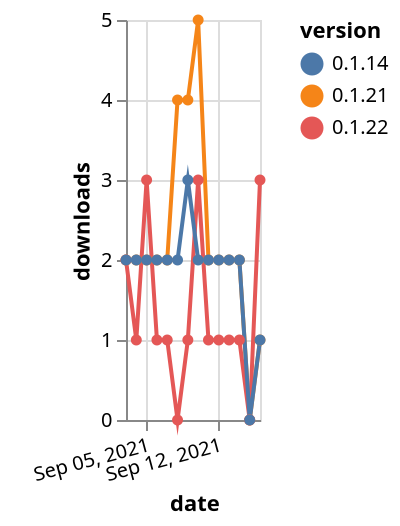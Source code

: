 {"$schema": "https://vega.github.io/schema/vega-lite/v5.json", "description": "A simple bar chart with embedded data.", "data": {"values": [{"date": "2021-09-03", "total": 2768, "delta": 2, "version": "0.1.21"}, {"date": "2021-09-04", "total": 2770, "delta": 2, "version": "0.1.21"}, {"date": "2021-09-05", "total": 2772, "delta": 2, "version": "0.1.21"}, {"date": "2021-09-06", "total": 2774, "delta": 2, "version": "0.1.21"}, {"date": "2021-09-07", "total": 2776, "delta": 2, "version": "0.1.21"}, {"date": "2021-09-08", "total": 2780, "delta": 4, "version": "0.1.21"}, {"date": "2021-09-09", "total": 2784, "delta": 4, "version": "0.1.21"}, {"date": "2021-09-10", "total": 2789, "delta": 5, "version": "0.1.21"}, {"date": "2021-09-11", "total": 2791, "delta": 2, "version": "0.1.21"}, {"date": "2021-09-12", "total": 2793, "delta": 2, "version": "0.1.21"}, {"date": "2021-09-13", "total": 2795, "delta": 2, "version": "0.1.21"}, {"date": "2021-09-14", "total": 2797, "delta": 2, "version": "0.1.21"}, {"date": "2021-09-15", "total": 2797, "delta": 0, "version": "0.1.21"}, {"date": "2021-09-16", "total": 2798, "delta": 1, "version": "0.1.21"}, {"date": "2021-09-03", "total": 163, "delta": 2, "version": "0.1.22"}, {"date": "2021-09-04", "total": 164, "delta": 1, "version": "0.1.22"}, {"date": "2021-09-05", "total": 167, "delta": 3, "version": "0.1.22"}, {"date": "2021-09-06", "total": 168, "delta": 1, "version": "0.1.22"}, {"date": "2021-09-07", "total": 169, "delta": 1, "version": "0.1.22"}, {"date": "2021-09-08", "total": 169, "delta": 0, "version": "0.1.22"}, {"date": "2021-09-09", "total": 170, "delta": 1, "version": "0.1.22"}, {"date": "2021-09-10", "total": 173, "delta": 3, "version": "0.1.22"}, {"date": "2021-09-11", "total": 174, "delta": 1, "version": "0.1.22"}, {"date": "2021-09-12", "total": 175, "delta": 1, "version": "0.1.22"}, {"date": "2021-09-13", "total": 176, "delta": 1, "version": "0.1.22"}, {"date": "2021-09-14", "total": 177, "delta": 1, "version": "0.1.22"}, {"date": "2021-09-15", "total": 177, "delta": 0, "version": "0.1.22"}, {"date": "2021-09-16", "total": 180, "delta": 3, "version": "0.1.22"}, {"date": "2021-09-03", "total": 2284, "delta": 2, "version": "0.1.14"}, {"date": "2021-09-04", "total": 2286, "delta": 2, "version": "0.1.14"}, {"date": "2021-09-05", "total": 2288, "delta": 2, "version": "0.1.14"}, {"date": "2021-09-06", "total": 2290, "delta": 2, "version": "0.1.14"}, {"date": "2021-09-07", "total": 2292, "delta": 2, "version": "0.1.14"}, {"date": "2021-09-08", "total": 2294, "delta": 2, "version": "0.1.14"}, {"date": "2021-09-09", "total": 2297, "delta": 3, "version": "0.1.14"}, {"date": "2021-09-10", "total": 2299, "delta": 2, "version": "0.1.14"}, {"date": "2021-09-11", "total": 2301, "delta": 2, "version": "0.1.14"}, {"date": "2021-09-12", "total": 2303, "delta": 2, "version": "0.1.14"}, {"date": "2021-09-13", "total": 2305, "delta": 2, "version": "0.1.14"}, {"date": "2021-09-14", "total": 2307, "delta": 2, "version": "0.1.14"}, {"date": "2021-09-15", "total": 2307, "delta": 0, "version": "0.1.14"}, {"date": "2021-09-16", "total": 2308, "delta": 1, "version": "0.1.14"}]}, "width": "container", "mark": {"type": "line", "point": {"filled": true}}, "encoding": {"x": {"field": "date", "type": "temporal", "timeUnit": "yearmonthdate", "title": "date", "axis": {"labelAngle": -15}}, "y": {"field": "delta", "type": "quantitative", "title": "downloads"}, "color": {"field": "version", "type": "nominal"}, "tooltip": {"field": "delta"}}}